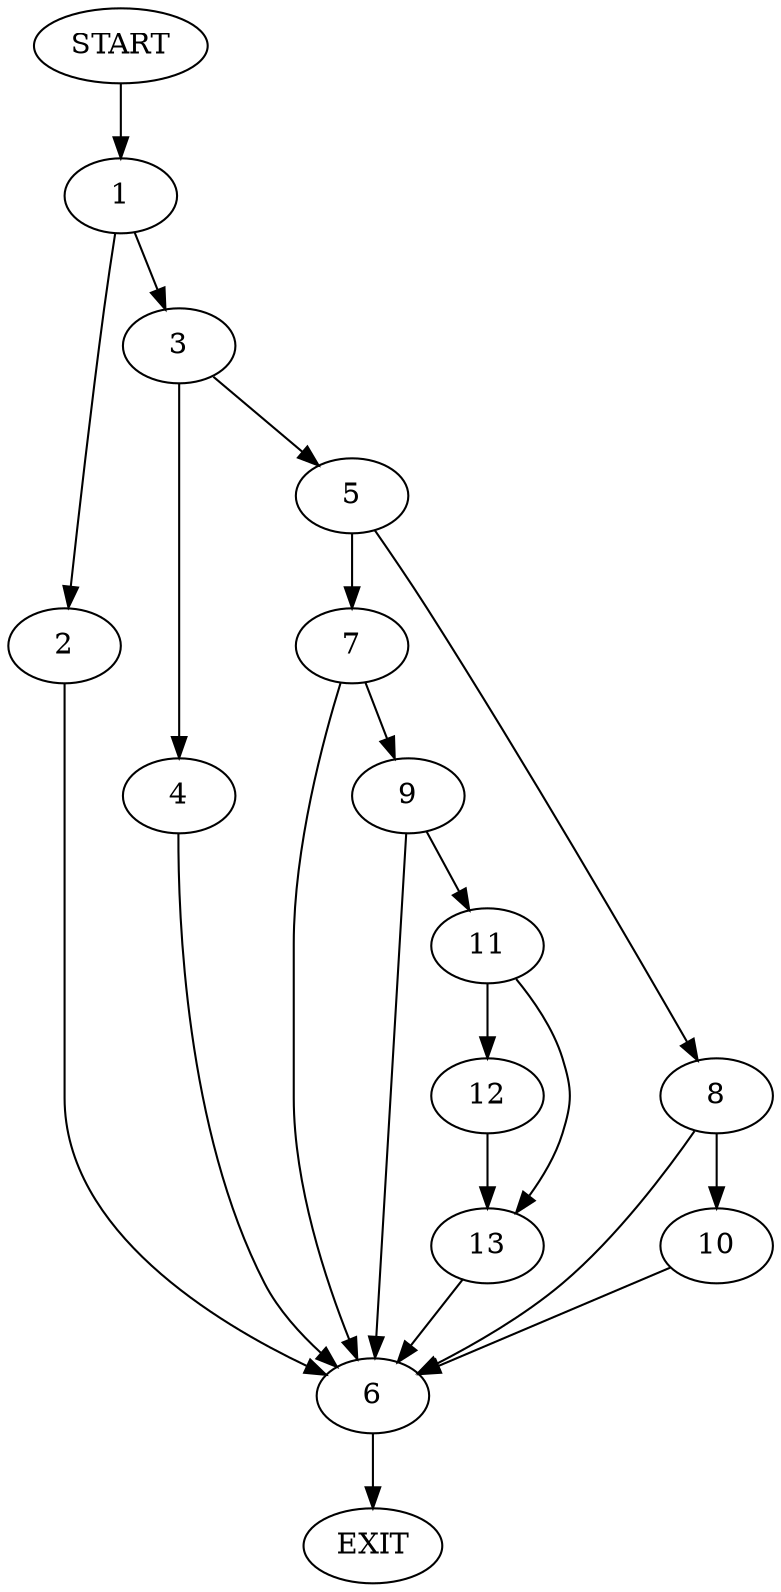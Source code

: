 digraph {
0 [label="START"]
14 [label="EXIT"]
0 -> 1
1 -> 2
1 -> 3
3 -> 4
3 -> 5
2 -> 6
6 -> 14
5 -> 7
5 -> 8
4 -> 6
7 -> 9
7 -> 6
8 -> 10
8 -> 6
10 -> 6
9 -> 11
9 -> 6
11 -> 12
11 -> 13
12 -> 13
13 -> 6
}
